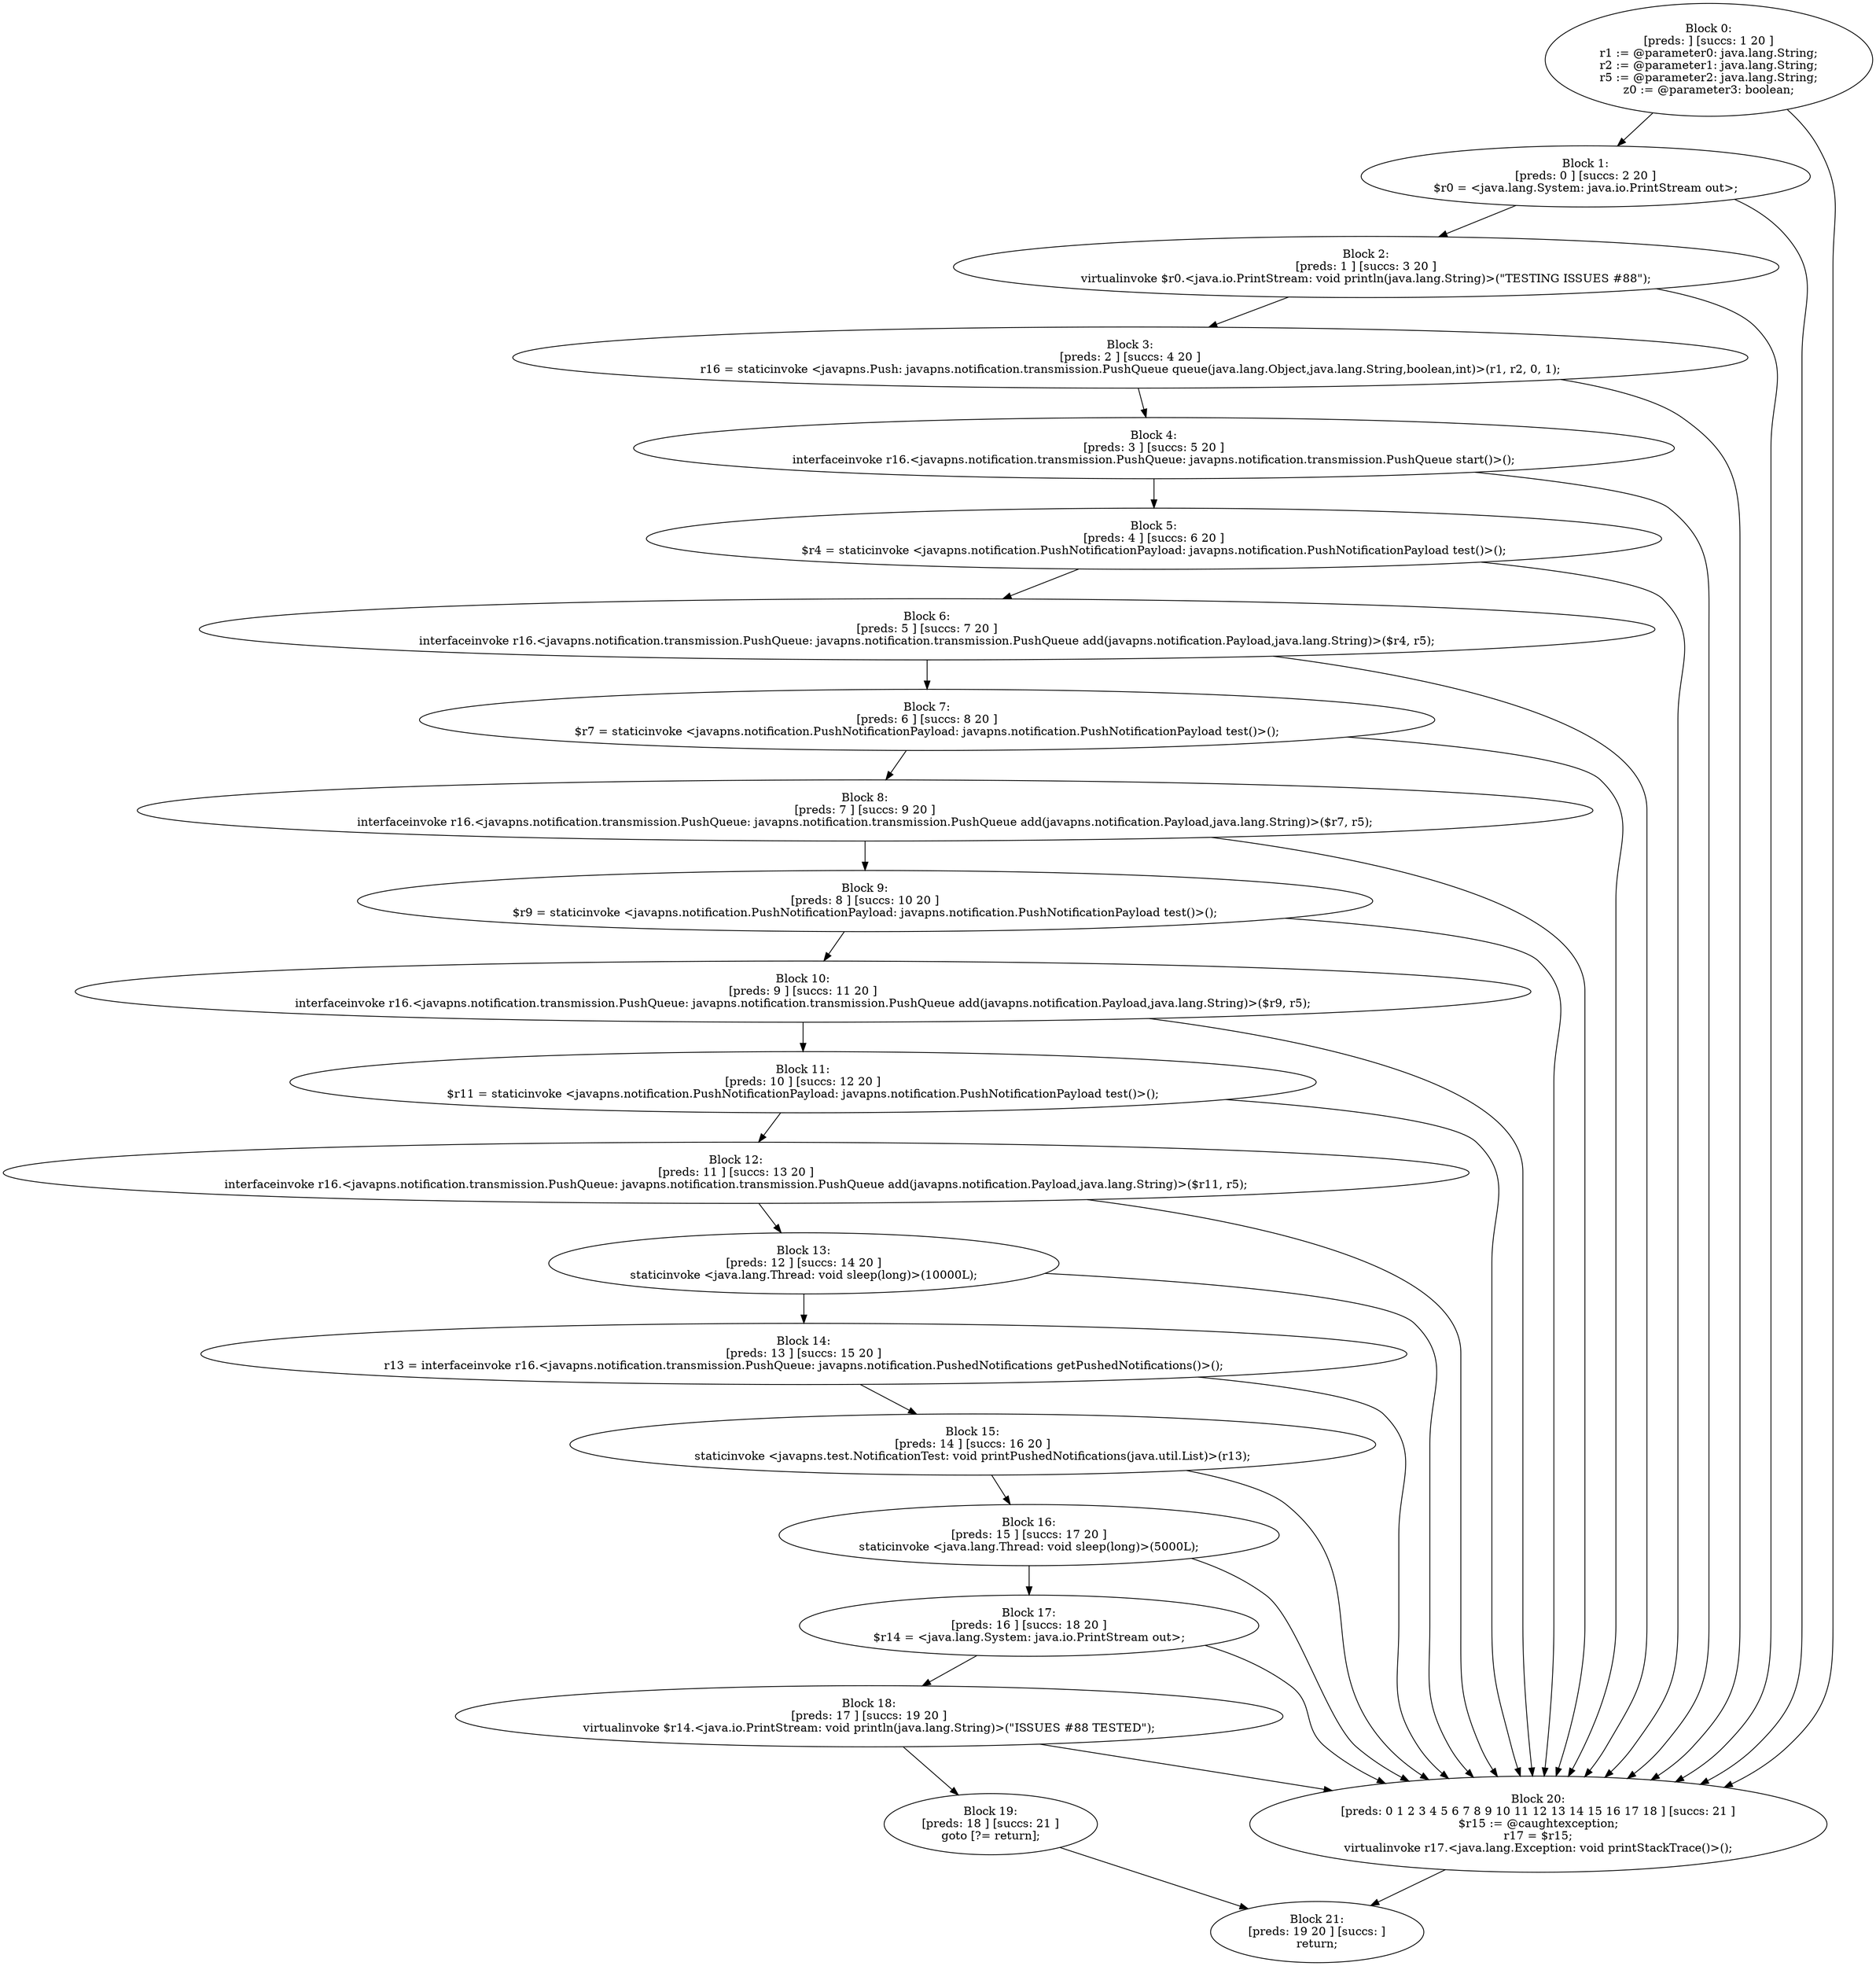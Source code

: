 digraph "unitGraph" {
    "Block 0:
[preds: ] [succs: 1 20 ]
r1 := @parameter0: java.lang.String;
r2 := @parameter1: java.lang.String;
r5 := @parameter2: java.lang.String;
z0 := @parameter3: boolean;
"
    "Block 1:
[preds: 0 ] [succs: 2 20 ]
$r0 = <java.lang.System: java.io.PrintStream out>;
"
    "Block 2:
[preds: 1 ] [succs: 3 20 ]
virtualinvoke $r0.<java.io.PrintStream: void println(java.lang.String)>(\"TESTING ISSUES #88\");
"
    "Block 3:
[preds: 2 ] [succs: 4 20 ]
r16 = staticinvoke <javapns.Push: javapns.notification.transmission.PushQueue queue(java.lang.Object,java.lang.String,boolean,int)>(r1, r2, 0, 1);
"
    "Block 4:
[preds: 3 ] [succs: 5 20 ]
interfaceinvoke r16.<javapns.notification.transmission.PushQueue: javapns.notification.transmission.PushQueue start()>();
"
    "Block 5:
[preds: 4 ] [succs: 6 20 ]
$r4 = staticinvoke <javapns.notification.PushNotificationPayload: javapns.notification.PushNotificationPayload test()>();
"
    "Block 6:
[preds: 5 ] [succs: 7 20 ]
interfaceinvoke r16.<javapns.notification.transmission.PushQueue: javapns.notification.transmission.PushQueue add(javapns.notification.Payload,java.lang.String)>($r4, r5);
"
    "Block 7:
[preds: 6 ] [succs: 8 20 ]
$r7 = staticinvoke <javapns.notification.PushNotificationPayload: javapns.notification.PushNotificationPayload test()>();
"
    "Block 8:
[preds: 7 ] [succs: 9 20 ]
interfaceinvoke r16.<javapns.notification.transmission.PushQueue: javapns.notification.transmission.PushQueue add(javapns.notification.Payload,java.lang.String)>($r7, r5);
"
    "Block 9:
[preds: 8 ] [succs: 10 20 ]
$r9 = staticinvoke <javapns.notification.PushNotificationPayload: javapns.notification.PushNotificationPayload test()>();
"
    "Block 10:
[preds: 9 ] [succs: 11 20 ]
interfaceinvoke r16.<javapns.notification.transmission.PushQueue: javapns.notification.transmission.PushQueue add(javapns.notification.Payload,java.lang.String)>($r9, r5);
"
    "Block 11:
[preds: 10 ] [succs: 12 20 ]
$r11 = staticinvoke <javapns.notification.PushNotificationPayload: javapns.notification.PushNotificationPayload test()>();
"
    "Block 12:
[preds: 11 ] [succs: 13 20 ]
interfaceinvoke r16.<javapns.notification.transmission.PushQueue: javapns.notification.transmission.PushQueue add(javapns.notification.Payload,java.lang.String)>($r11, r5);
"
    "Block 13:
[preds: 12 ] [succs: 14 20 ]
staticinvoke <java.lang.Thread: void sleep(long)>(10000L);
"
    "Block 14:
[preds: 13 ] [succs: 15 20 ]
r13 = interfaceinvoke r16.<javapns.notification.transmission.PushQueue: javapns.notification.PushedNotifications getPushedNotifications()>();
"
    "Block 15:
[preds: 14 ] [succs: 16 20 ]
staticinvoke <javapns.test.NotificationTest: void printPushedNotifications(java.util.List)>(r13);
"
    "Block 16:
[preds: 15 ] [succs: 17 20 ]
staticinvoke <java.lang.Thread: void sleep(long)>(5000L);
"
    "Block 17:
[preds: 16 ] [succs: 18 20 ]
$r14 = <java.lang.System: java.io.PrintStream out>;
"
    "Block 18:
[preds: 17 ] [succs: 19 20 ]
virtualinvoke $r14.<java.io.PrintStream: void println(java.lang.String)>(\"ISSUES #88 TESTED\");
"
    "Block 19:
[preds: 18 ] [succs: 21 ]
goto [?= return];
"
    "Block 20:
[preds: 0 1 2 3 4 5 6 7 8 9 10 11 12 13 14 15 16 17 18 ] [succs: 21 ]
$r15 := @caughtexception;
r17 = $r15;
virtualinvoke r17.<java.lang.Exception: void printStackTrace()>();
"
    "Block 21:
[preds: 19 20 ] [succs: ]
return;
"
    "Block 0:
[preds: ] [succs: 1 20 ]
r1 := @parameter0: java.lang.String;
r2 := @parameter1: java.lang.String;
r5 := @parameter2: java.lang.String;
z0 := @parameter3: boolean;
"->"Block 1:
[preds: 0 ] [succs: 2 20 ]
$r0 = <java.lang.System: java.io.PrintStream out>;
";
    "Block 0:
[preds: ] [succs: 1 20 ]
r1 := @parameter0: java.lang.String;
r2 := @parameter1: java.lang.String;
r5 := @parameter2: java.lang.String;
z0 := @parameter3: boolean;
"->"Block 20:
[preds: 0 1 2 3 4 5 6 7 8 9 10 11 12 13 14 15 16 17 18 ] [succs: 21 ]
$r15 := @caughtexception;
r17 = $r15;
virtualinvoke r17.<java.lang.Exception: void printStackTrace()>();
";
    "Block 1:
[preds: 0 ] [succs: 2 20 ]
$r0 = <java.lang.System: java.io.PrintStream out>;
"->"Block 2:
[preds: 1 ] [succs: 3 20 ]
virtualinvoke $r0.<java.io.PrintStream: void println(java.lang.String)>(\"TESTING ISSUES #88\");
";
    "Block 1:
[preds: 0 ] [succs: 2 20 ]
$r0 = <java.lang.System: java.io.PrintStream out>;
"->"Block 20:
[preds: 0 1 2 3 4 5 6 7 8 9 10 11 12 13 14 15 16 17 18 ] [succs: 21 ]
$r15 := @caughtexception;
r17 = $r15;
virtualinvoke r17.<java.lang.Exception: void printStackTrace()>();
";
    "Block 2:
[preds: 1 ] [succs: 3 20 ]
virtualinvoke $r0.<java.io.PrintStream: void println(java.lang.String)>(\"TESTING ISSUES #88\");
"->"Block 3:
[preds: 2 ] [succs: 4 20 ]
r16 = staticinvoke <javapns.Push: javapns.notification.transmission.PushQueue queue(java.lang.Object,java.lang.String,boolean,int)>(r1, r2, 0, 1);
";
    "Block 2:
[preds: 1 ] [succs: 3 20 ]
virtualinvoke $r0.<java.io.PrintStream: void println(java.lang.String)>(\"TESTING ISSUES #88\");
"->"Block 20:
[preds: 0 1 2 3 4 5 6 7 8 9 10 11 12 13 14 15 16 17 18 ] [succs: 21 ]
$r15 := @caughtexception;
r17 = $r15;
virtualinvoke r17.<java.lang.Exception: void printStackTrace()>();
";
    "Block 3:
[preds: 2 ] [succs: 4 20 ]
r16 = staticinvoke <javapns.Push: javapns.notification.transmission.PushQueue queue(java.lang.Object,java.lang.String,boolean,int)>(r1, r2, 0, 1);
"->"Block 4:
[preds: 3 ] [succs: 5 20 ]
interfaceinvoke r16.<javapns.notification.transmission.PushQueue: javapns.notification.transmission.PushQueue start()>();
";
    "Block 3:
[preds: 2 ] [succs: 4 20 ]
r16 = staticinvoke <javapns.Push: javapns.notification.transmission.PushQueue queue(java.lang.Object,java.lang.String,boolean,int)>(r1, r2, 0, 1);
"->"Block 20:
[preds: 0 1 2 3 4 5 6 7 8 9 10 11 12 13 14 15 16 17 18 ] [succs: 21 ]
$r15 := @caughtexception;
r17 = $r15;
virtualinvoke r17.<java.lang.Exception: void printStackTrace()>();
";
    "Block 4:
[preds: 3 ] [succs: 5 20 ]
interfaceinvoke r16.<javapns.notification.transmission.PushQueue: javapns.notification.transmission.PushQueue start()>();
"->"Block 5:
[preds: 4 ] [succs: 6 20 ]
$r4 = staticinvoke <javapns.notification.PushNotificationPayload: javapns.notification.PushNotificationPayload test()>();
";
    "Block 4:
[preds: 3 ] [succs: 5 20 ]
interfaceinvoke r16.<javapns.notification.transmission.PushQueue: javapns.notification.transmission.PushQueue start()>();
"->"Block 20:
[preds: 0 1 2 3 4 5 6 7 8 9 10 11 12 13 14 15 16 17 18 ] [succs: 21 ]
$r15 := @caughtexception;
r17 = $r15;
virtualinvoke r17.<java.lang.Exception: void printStackTrace()>();
";
    "Block 5:
[preds: 4 ] [succs: 6 20 ]
$r4 = staticinvoke <javapns.notification.PushNotificationPayload: javapns.notification.PushNotificationPayload test()>();
"->"Block 6:
[preds: 5 ] [succs: 7 20 ]
interfaceinvoke r16.<javapns.notification.transmission.PushQueue: javapns.notification.transmission.PushQueue add(javapns.notification.Payload,java.lang.String)>($r4, r5);
";
    "Block 5:
[preds: 4 ] [succs: 6 20 ]
$r4 = staticinvoke <javapns.notification.PushNotificationPayload: javapns.notification.PushNotificationPayload test()>();
"->"Block 20:
[preds: 0 1 2 3 4 5 6 7 8 9 10 11 12 13 14 15 16 17 18 ] [succs: 21 ]
$r15 := @caughtexception;
r17 = $r15;
virtualinvoke r17.<java.lang.Exception: void printStackTrace()>();
";
    "Block 6:
[preds: 5 ] [succs: 7 20 ]
interfaceinvoke r16.<javapns.notification.transmission.PushQueue: javapns.notification.transmission.PushQueue add(javapns.notification.Payload,java.lang.String)>($r4, r5);
"->"Block 7:
[preds: 6 ] [succs: 8 20 ]
$r7 = staticinvoke <javapns.notification.PushNotificationPayload: javapns.notification.PushNotificationPayload test()>();
";
    "Block 6:
[preds: 5 ] [succs: 7 20 ]
interfaceinvoke r16.<javapns.notification.transmission.PushQueue: javapns.notification.transmission.PushQueue add(javapns.notification.Payload,java.lang.String)>($r4, r5);
"->"Block 20:
[preds: 0 1 2 3 4 5 6 7 8 9 10 11 12 13 14 15 16 17 18 ] [succs: 21 ]
$r15 := @caughtexception;
r17 = $r15;
virtualinvoke r17.<java.lang.Exception: void printStackTrace()>();
";
    "Block 7:
[preds: 6 ] [succs: 8 20 ]
$r7 = staticinvoke <javapns.notification.PushNotificationPayload: javapns.notification.PushNotificationPayload test()>();
"->"Block 8:
[preds: 7 ] [succs: 9 20 ]
interfaceinvoke r16.<javapns.notification.transmission.PushQueue: javapns.notification.transmission.PushQueue add(javapns.notification.Payload,java.lang.String)>($r7, r5);
";
    "Block 7:
[preds: 6 ] [succs: 8 20 ]
$r7 = staticinvoke <javapns.notification.PushNotificationPayload: javapns.notification.PushNotificationPayload test()>();
"->"Block 20:
[preds: 0 1 2 3 4 5 6 7 8 9 10 11 12 13 14 15 16 17 18 ] [succs: 21 ]
$r15 := @caughtexception;
r17 = $r15;
virtualinvoke r17.<java.lang.Exception: void printStackTrace()>();
";
    "Block 8:
[preds: 7 ] [succs: 9 20 ]
interfaceinvoke r16.<javapns.notification.transmission.PushQueue: javapns.notification.transmission.PushQueue add(javapns.notification.Payload,java.lang.String)>($r7, r5);
"->"Block 9:
[preds: 8 ] [succs: 10 20 ]
$r9 = staticinvoke <javapns.notification.PushNotificationPayload: javapns.notification.PushNotificationPayload test()>();
";
    "Block 8:
[preds: 7 ] [succs: 9 20 ]
interfaceinvoke r16.<javapns.notification.transmission.PushQueue: javapns.notification.transmission.PushQueue add(javapns.notification.Payload,java.lang.String)>($r7, r5);
"->"Block 20:
[preds: 0 1 2 3 4 5 6 7 8 9 10 11 12 13 14 15 16 17 18 ] [succs: 21 ]
$r15 := @caughtexception;
r17 = $r15;
virtualinvoke r17.<java.lang.Exception: void printStackTrace()>();
";
    "Block 9:
[preds: 8 ] [succs: 10 20 ]
$r9 = staticinvoke <javapns.notification.PushNotificationPayload: javapns.notification.PushNotificationPayload test()>();
"->"Block 10:
[preds: 9 ] [succs: 11 20 ]
interfaceinvoke r16.<javapns.notification.transmission.PushQueue: javapns.notification.transmission.PushQueue add(javapns.notification.Payload,java.lang.String)>($r9, r5);
";
    "Block 9:
[preds: 8 ] [succs: 10 20 ]
$r9 = staticinvoke <javapns.notification.PushNotificationPayload: javapns.notification.PushNotificationPayload test()>();
"->"Block 20:
[preds: 0 1 2 3 4 5 6 7 8 9 10 11 12 13 14 15 16 17 18 ] [succs: 21 ]
$r15 := @caughtexception;
r17 = $r15;
virtualinvoke r17.<java.lang.Exception: void printStackTrace()>();
";
    "Block 10:
[preds: 9 ] [succs: 11 20 ]
interfaceinvoke r16.<javapns.notification.transmission.PushQueue: javapns.notification.transmission.PushQueue add(javapns.notification.Payload,java.lang.String)>($r9, r5);
"->"Block 11:
[preds: 10 ] [succs: 12 20 ]
$r11 = staticinvoke <javapns.notification.PushNotificationPayload: javapns.notification.PushNotificationPayload test()>();
";
    "Block 10:
[preds: 9 ] [succs: 11 20 ]
interfaceinvoke r16.<javapns.notification.transmission.PushQueue: javapns.notification.transmission.PushQueue add(javapns.notification.Payload,java.lang.String)>($r9, r5);
"->"Block 20:
[preds: 0 1 2 3 4 5 6 7 8 9 10 11 12 13 14 15 16 17 18 ] [succs: 21 ]
$r15 := @caughtexception;
r17 = $r15;
virtualinvoke r17.<java.lang.Exception: void printStackTrace()>();
";
    "Block 11:
[preds: 10 ] [succs: 12 20 ]
$r11 = staticinvoke <javapns.notification.PushNotificationPayload: javapns.notification.PushNotificationPayload test()>();
"->"Block 12:
[preds: 11 ] [succs: 13 20 ]
interfaceinvoke r16.<javapns.notification.transmission.PushQueue: javapns.notification.transmission.PushQueue add(javapns.notification.Payload,java.lang.String)>($r11, r5);
";
    "Block 11:
[preds: 10 ] [succs: 12 20 ]
$r11 = staticinvoke <javapns.notification.PushNotificationPayload: javapns.notification.PushNotificationPayload test()>();
"->"Block 20:
[preds: 0 1 2 3 4 5 6 7 8 9 10 11 12 13 14 15 16 17 18 ] [succs: 21 ]
$r15 := @caughtexception;
r17 = $r15;
virtualinvoke r17.<java.lang.Exception: void printStackTrace()>();
";
    "Block 12:
[preds: 11 ] [succs: 13 20 ]
interfaceinvoke r16.<javapns.notification.transmission.PushQueue: javapns.notification.transmission.PushQueue add(javapns.notification.Payload,java.lang.String)>($r11, r5);
"->"Block 13:
[preds: 12 ] [succs: 14 20 ]
staticinvoke <java.lang.Thread: void sleep(long)>(10000L);
";
    "Block 12:
[preds: 11 ] [succs: 13 20 ]
interfaceinvoke r16.<javapns.notification.transmission.PushQueue: javapns.notification.transmission.PushQueue add(javapns.notification.Payload,java.lang.String)>($r11, r5);
"->"Block 20:
[preds: 0 1 2 3 4 5 6 7 8 9 10 11 12 13 14 15 16 17 18 ] [succs: 21 ]
$r15 := @caughtexception;
r17 = $r15;
virtualinvoke r17.<java.lang.Exception: void printStackTrace()>();
";
    "Block 13:
[preds: 12 ] [succs: 14 20 ]
staticinvoke <java.lang.Thread: void sleep(long)>(10000L);
"->"Block 14:
[preds: 13 ] [succs: 15 20 ]
r13 = interfaceinvoke r16.<javapns.notification.transmission.PushQueue: javapns.notification.PushedNotifications getPushedNotifications()>();
";
    "Block 13:
[preds: 12 ] [succs: 14 20 ]
staticinvoke <java.lang.Thread: void sleep(long)>(10000L);
"->"Block 20:
[preds: 0 1 2 3 4 5 6 7 8 9 10 11 12 13 14 15 16 17 18 ] [succs: 21 ]
$r15 := @caughtexception;
r17 = $r15;
virtualinvoke r17.<java.lang.Exception: void printStackTrace()>();
";
    "Block 14:
[preds: 13 ] [succs: 15 20 ]
r13 = interfaceinvoke r16.<javapns.notification.transmission.PushQueue: javapns.notification.PushedNotifications getPushedNotifications()>();
"->"Block 15:
[preds: 14 ] [succs: 16 20 ]
staticinvoke <javapns.test.NotificationTest: void printPushedNotifications(java.util.List)>(r13);
";
    "Block 14:
[preds: 13 ] [succs: 15 20 ]
r13 = interfaceinvoke r16.<javapns.notification.transmission.PushQueue: javapns.notification.PushedNotifications getPushedNotifications()>();
"->"Block 20:
[preds: 0 1 2 3 4 5 6 7 8 9 10 11 12 13 14 15 16 17 18 ] [succs: 21 ]
$r15 := @caughtexception;
r17 = $r15;
virtualinvoke r17.<java.lang.Exception: void printStackTrace()>();
";
    "Block 15:
[preds: 14 ] [succs: 16 20 ]
staticinvoke <javapns.test.NotificationTest: void printPushedNotifications(java.util.List)>(r13);
"->"Block 16:
[preds: 15 ] [succs: 17 20 ]
staticinvoke <java.lang.Thread: void sleep(long)>(5000L);
";
    "Block 15:
[preds: 14 ] [succs: 16 20 ]
staticinvoke <javapns.test.NotificationTest: void printPushedNotifications(java.util.List)>(r13);
"->"Block 20:
[preds: 0 1 2 3 4 5 6 7 8 9 10 11 12 13 14 15 16 17 18 ] [succs: 21 ]
$r15 := @caughtexception;
r17 = $r15;
virtualinvoke r17.<java.lang.Exception: void printStackTrace()>();
";
    "Block 16:
[preds: 15 ] [succs: 17 20 ]
staticinvoke <java.lang.Thread: void sleep(long)>(5000L);
"->"Block 17:
[preds: 16 ] [succs: 18 20 ]
$r14 = <java.lang.System: java.io.PrintStream out>;
";
    "Block 16:
[preds: 15 ] [succs: 17 20 ]
staticinvoke <java.lang.Thread: void sleep(long)>(5000L);
"->"Block 20:
[preds: 0 1 2 3 4 5 6 7 8 9 10 11 12 13 14 15 16 17 18 ] [succs: 21 ]
$r15 := @caughtexception;
r17 = $r15;
virtualinvoke r17.<java.lang.Exception: void printStackTrace()>();
";
    "Block 17:
[preds: 16 ] [succs: 18 20 ]
$r14 = <java.lang.System: java.io.PrintStream out>;
"->"Block 18:
[preds: 17 ] [succs: 19 20 ]
virtualinvoke $r14.<java.io.PrintStream: void println(java.lang.String)>(\"ISSUES #88 TESTED\");
";
    "Block 17:
[preds: 16 ] [succs: 18 20 ]
$r14 = <java.lang.System: java.io.PrintStream out>;
"->"Block 20:
[preds: 0 1 2 3 4 5 6 7 8 9 10 11 12 13 14 15 16 17 18 ] [succs: 21 ]
$r15 := @caughtexception;
r17 = $r15;
virtualinvoke r17.<java.lang.Exception: void printStackTrace()>();
";
    "Block 18:
[preds: 17 ] [succs: 19 20 ]
virtualinvoke $r14.<java.io.PrintStream: void println(java.lang.String)>(\"ISSUES #88 TESTED\");
"->"Block 19:
[preds: 18 ] [succs: 21 ]
goto [?= return];
";
    "Block 18:
[preds: 17 ] [succs: 19 20 ]
virtualinvoke $r14.<java.io.PrintStream: void println(java.lang.String)>(\"ISSUES #88 TESTED\");
"->"Block 20:
[preds: 0 1 2 3 4 5 6 7 8 9 10 11 12 13 14 15 16 17 18 ] [succs: 21 ]
$r15 := @caughtexception;
r17 = $r15;
virtualinvoke r17.<java.lang.Exception: void printStackTrace()>();
";
    "Block 19:
[preds: 18 ] [succs: 21 ]
goto [?= return];
"->"Block 21:
[preds: 19 20 ] [succs: ]
return;
";
    "Block 20:
[preds: 0 1 2 3 4 5 6 7 8 9 10 11 12 13 14 15 16 17 18 ] [succs: 21 ]
$r15 := @caughtexception;
r17 = $r15;
virtualinvoke r17.<java.lang.Exception: void printStackTrace()>();
"->"Block 21:
[preds: 19 20 ] [succs: ]
return;
";
}
